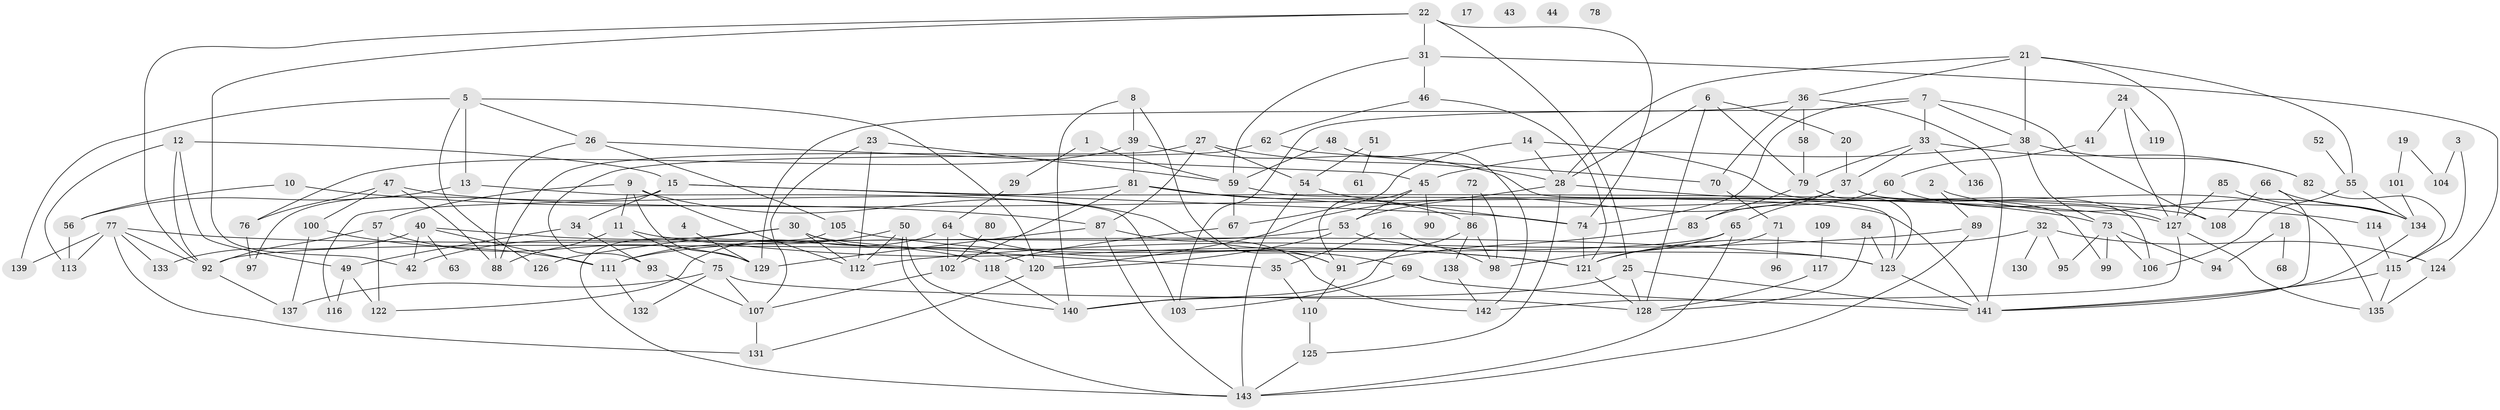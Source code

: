 // Generated by graph-tools (version 1.1) at 2025/40/03/09/25 04:40:52]
// undirected, 143 vertices, 242 edges
graph export_dot {
graph [start="1"]
  node [color=gray90,style=filled];
  1;
  2;
  3;
  4;
  5;
  6;
  7;
  8;
  9;
  10;
  11;
  12;
  13;
  14;
  15;
  16;
  17;
  18;
  19;
  20;
  21;
  22;
  23;
  24;
  25;
  26;
  27;
  28;
  29;
  30;
  31;
  32;
  33;
  34;
  35;
  36;
  37;
  38;
  39;
  40;
  41;
  42;
  43;
  44;
  45;
  46;
  47;
  48;
  49;
  50;
  51;
  52;
  53;
  54;
  55;
  56;
  57;
  58;
  59;
  60;
  61;
  62;
  63;
  64;
  65;
  66;
  67;
  68;
  69;
  70;
  71;
  72;
  73;
  74;
  75;
  76;
  77;
  78;
  79;
  80;
  81;
  82;
  83;
  84;
  85;
  86;
  87;
  88;
  89;
  90;
  91;
  92;
  93;
  94;
  95;
  96;
  97;
  98;
  99;
  100;
  101;
  102;
  103;
  104;
  105;
  106;
  107;
  108;
  109;
  110;
  111;
  112;
  113;
  114;
  115;
  116;
  117;
  118;
  119;
  120;
  121;
  122;
  123;
  124;
  125;
  126;
  127;
  128;
  129;
  130;
  131;
  132;
  133;
  134;
  135;
  136;
  137;
  138;
  139;
  140;
  141;
  142;
  143;
  1 -- 29;
  1 -- 59;
  2 -- 89;
  2 -- 134;
  3 -- 104;
  3 -- 115;
  4 -- 129;
  5 -- 13;
  5 -- 26;
  5 -- 120;
  5 -- 126;
  5 -- 139;
  6 -- 20;
  6 -- 28;
  6 -- 79;
  6 -- 128;
  7 -- 33;
  7 -- 38;
  7 -- 74;
  7 -- 103;
  7 -- 108;
  8 -- 39;
  8 -- 91;
  8 -- 140;
  9 -- 11;
  9 -- 57;
  9 -- 91;
  9 -- 112;
  9 -- 129;
  10 -- 56;
  10 -- 87;
  11 -- 75;
  11 -- 88;
  11 -- 121;
  12 -- 15;
  12 -- 49;
  12 -- 92;
  12 -- 113;
  13 -- 56;
  13 -- 103;
  14 -- 28;
  14 -- 67;
  14 -- 99;
  15 -- 34;
  15 -- 74;
  15 -- 97;
  15 -- 108;
  16 -- 35;
  16 -- 98;
  18 -- 68;
  18 -- 94;
  19 -- 101;
  19 -- 104;
  20 -- 37;
  21 -- 28;
  21 -- 36;
  21 -- 38;
  21 -- 55;
  21 -- 127;
  22 -- 25;
  22 -- 31;
  22 -- 42;
  22 -- 74;
  22 -- 92;
  23 -- 59;
  23 -- 107;
  23 -- 112;
  24 -- 41;
  24 -- 119;
  24 -- 127;
  25 -- 128;
  25 -- 140;
  25 -- 141;
  26 -- 45;
  26 -- 88;
  26 -- 105;
  27 -- 28;
  27 -- 54;
  27 -- 87;
  27 -- 88;
  28 -- 73;
  28 -- 120;
  28 -- 125;
  29 -- 64;
  30 -- 35;
  30 -- 42;
  30 -- 112;
  30 -- 120;
  30 -- 126;
  31 -- 46;
  31 -- 59;
  31 -- 124;
  32 -- 95;
  32 -- 121;
  32 -- 124;
  32 -- 130;
  33 -- 37;
  33 -- 79;
  33 -- 82;
  33 -- 136;
  34 -- 49;
  34 -- 93;
  35 -- 110;
  36 -- 58;
  36 -- 70;
  36 -- 129;
  36 -- 141;
  37 -- 53;
  37 -- 65;
  37 -- 106;
  37 -- 135;
  38 -- 45;
  38 -- 73;
  38 -- 82;
  39 -- 76;
  39 -- 81;
  39 -- 123;
  40 -- 42;
  40 -- 63;
  40 -- 111;
  40 -- 118;
  40 -- 133;
  41 -- 60;
  45 -- 53;
  45 -- 90;
  45 -- 91;
  46 -- 62;
  46 -- 121;
  47 -- 76;
  47 -- 88;
  47 -- 100;
  47 -- 127;
  48 -- 59;
  48 -- 142;
  49 -- 116;
  49 -- 122;
  50 -- 111;
  50 -- 112;
  50 -- 140;
  50 -- 143;
  51 -- 54;
  51 -- 61;
  52 -- 55;
  53 -- 111;
  53 -- 120;
  53 -- 123;
  54 -- 74;
  54 -- 143;
  55 -- 106;
  55 -- 134;
  56 -- 113;
  57 -- 92;
  57 -- 122;
  57 -- 129;
  58 -- 79;
  59 -- 67;
  59 -- 141;
  60 -- 83;
  60 -- 127;
  62 -- 70;
  62 -- 93;
  64 -- 69;
  64 -- 102;
  64 -- 122;
  65 -- 92;
  65 -- 98;
  65 -- 143;
  66 -- 108;
  66 -- 134;
  66 -- 141;
  67 -- 118;
  69 -- 103;
  69 -- 141;
  70 -- 71;
  71 -- 96;
  71 -- 121;
  72 -- 86;
  72 -- 98;
  73 -- 94;
  73 -- 95;
  73 -- 99;
  73 -- 106;
  74 -- 121;
  75 -- 107;
  75 -- 128;
  75 -- 132;
  75 -- 137;
  76 -- 97;
  77 -- 92;
  77 -- 113;
  77 -- 123;
  77 -- 131;
  77 -- 133;
  77 -- 139;
  79 -- 83;
  79 -- 123;
  80 -- 102;
  81 -- 86;
  81 -- 102;
  81 -- 114;
  81 -- 116;
  82 -- 115;
  83 -- 91;
  84 -- 123;
  84 -- 128;
  85 -- 127;
  85 -- 134;
  86 -- 98;
  86 -- 138;
  86 -- 140;
  87 -- 129;
  87 -- 142;
  87 -- 143;
  89 -- 112;
  89 -- 143;
  91 -- 110;
  92 -- 137;
  93 -- 107;
  100 -- 111;
  100 -- 137;
  101 -- 134;
  102 -- 107;
  105 -- 121;
  105 -- 143;
  107 -- 131;
  109 -- 117;
  110 -- 125;
  111 -- 132;
  114 -- 115;
  115 -- 135;
  115 -- 141;
  117 -- 128;
  118 -- 140;
  120 -- 131;
  121 -- 128;
  123 -- 141;
  124 -- 135;
  125 -- 143;
  127 -- 135;
  127 -- 142;
  134 -- 141;
  138 -- 142;
}
